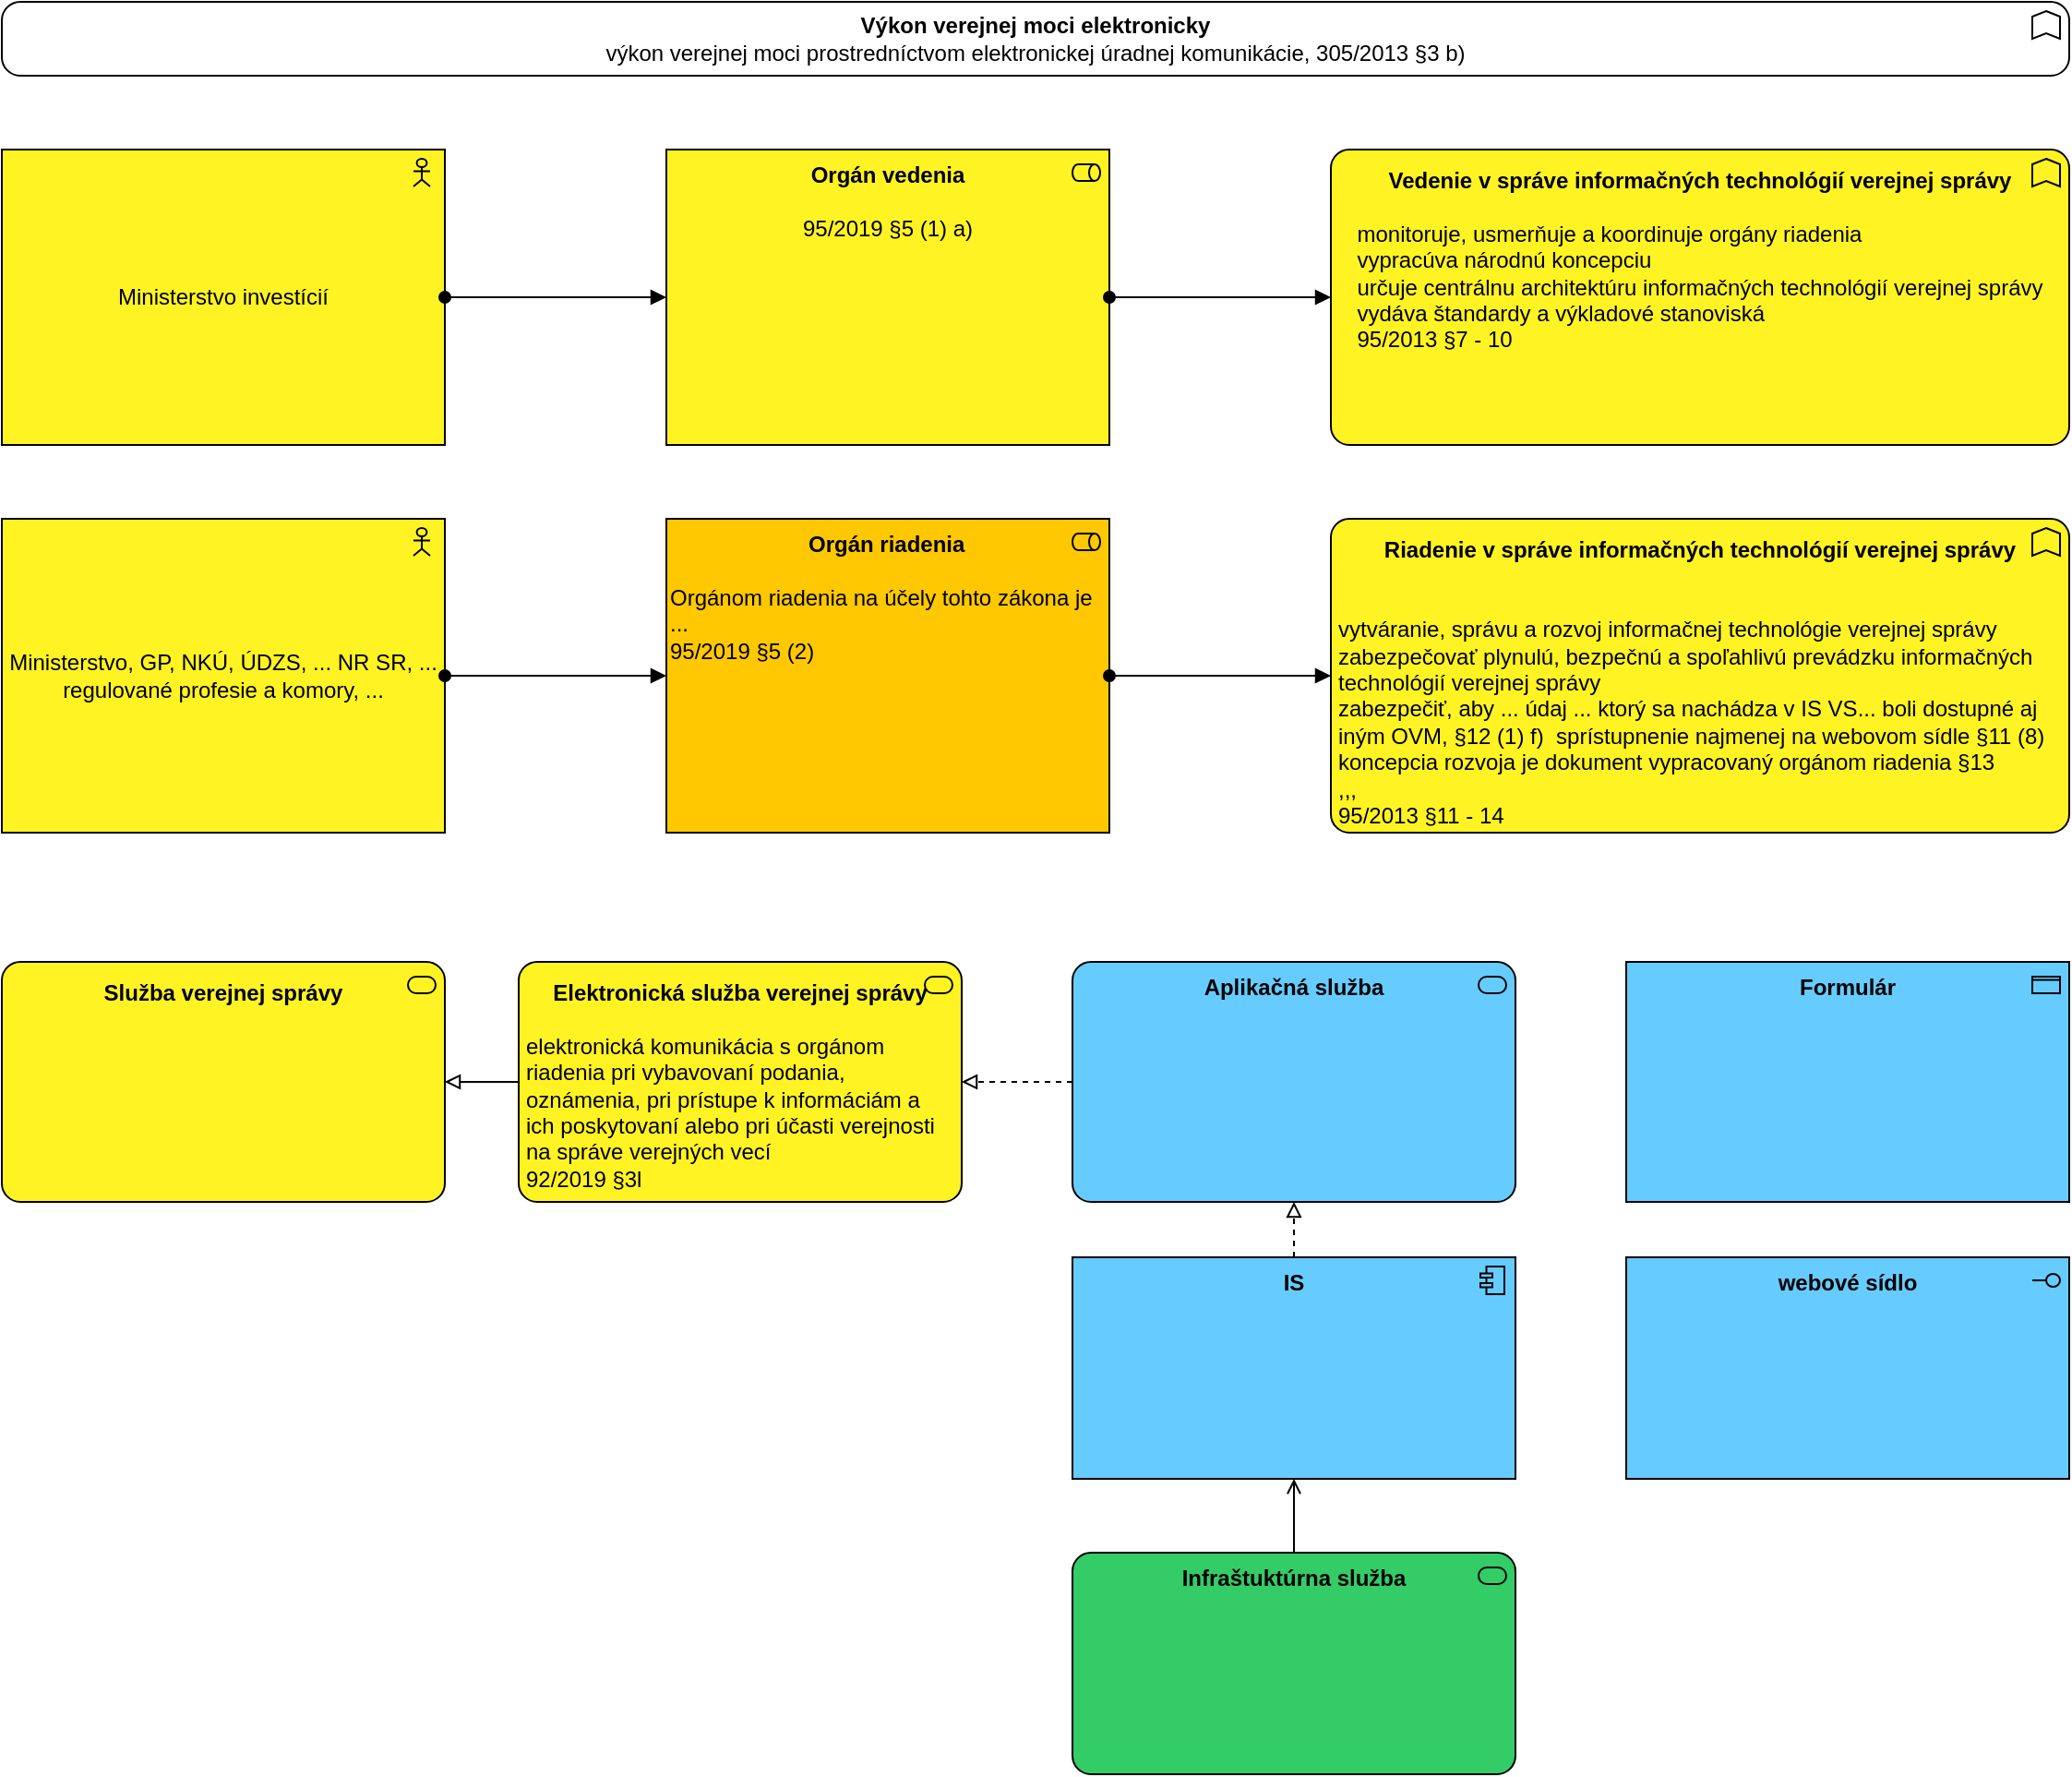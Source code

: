 <mxfile version="26.2.2">
  <diagram id="C5RBs43oDa-KdzZeNtuy" name="Page-1">
    <mxGraphModel dx="3907" dy="834" grid="1" gridSize="10" guides="1" tooltips="1" connect="1" arrows="0" fold="1" page="0" pageScale="1" pageWidth="827" pageHeight="1169" math="0" shadow="0" adaptiveColors="auto">
      <root>
        <mxCell id="WIyWlLk6GJQsqaUBKTNV-0" />
        <mxCell id="WIyWlLk6GJQsqaUBKTNV-1" parent="WIyWlLk6GJQsqaUBKTNV-0" />
        <mxCell id="HlwJ4vFnk3lEtQnq5Rxz-26" value="&lt;span style=&quot;text-align: justify;&quot;&gt;Ministerstvo investícií&lt;/span&gt;" style="html=1;outlineConnect=0;whiteSpace=wrap;fillColor=#FFF323;shape=mxgraph.archimate3.application;appType=actor;archiType=square;strokeColor=#000000;" parent="WIyWlLk6GJQsqaUBKTNV-1" vertex="1">
          <mxGeometry x="-1400" y="800" width="240" height="160" as="geometry" />
        </mxCell>
        <mxCell id="HlwJ4vFnk3lEtQnq5Rxz-27" value="&lt;b&gt;Orgán vedenia&lt;/b&gt;&lt;div&gt;&lt;br&gt;&lt;div&gt;95/2019 §5 (1) a)&lt;/div&gt;&lt;/div&gt;" style="html=1;outlineConnect=0;whiteSpace=wrap;fillColor=#FFF323;shape=mxgraph.archimate3.application;appType=role;archiType=square;strokeColor=#000000;align=center;verticalAlign=top;fontFamily=Helvetica;fontSize=12;" parent="WIyWlLk6GJQsqaUBKTNV-1" vertex="1">
          <mxGeometry x="-1040" y="800" width="240" height="160" as="geometry" />
        </mxCell>
        <mxCell id="HlwJ4vFnk3lEtQnq5Rxz-29" value="" style="endArrow=block;html=1;endFill=1;startArrow=oval;startFill=1;edgeStyle=elbowEdgeStyle;elbow=vertical;rounded=0;" parent="WIyWlLk6GJQsqaUBKTNV-1" source="HlwJ4vFnk3lEtQnq5Rxz-26" target="HlwJ4vFnk3lEtQnq5Rxz-27" edge="1">
          <mxGeometry width="160" relative="1" as="geometry">
            <mxPoint x="-1210" y="700" as="sourcePoint" />
            <mxPoint x="-1050" y="700" as="targetPoint" />
          </mxGeometry>
        </mxCell>
        <mxCell id="HlwJ4vFnk3lEtQnq5Rxz-30" value="&lt;b&gt;Vedenie v správe informačných technológií verejnej správy&lt;/b&gt;&lt;div style=&quot;text-align: left;&quot;&gt;&lt;br&gt;&lt;/div&gt;&lt;div style=&quot;text-align: left;&quot;&gt;monitoruje,&amp;nbsp;&lt;span style=&quot;background-color: transparent; color: light-dark(rgb(0, 0, 0), rgb(255, 255, 255));&quot;&gt;usmerňuje a koordinuje orgány riadenia&lt;/span&gt;&lt;/div&gt;&lt;div style=&quot;text-align: left;&quot;&gt;vypracúva národnú koncepciu&lt;/div&gt;&lt;div style=&quot;text-align: left;&quot;&gt;&lt;span style=&quot;background-color: transparent; color: light-dark(rgb(0, 0, 0), rgb(255, 255, 255));&quot;&gt;určuje centrálnu architektúru informačných technológií verejnej správy&lt;/span&gt;&lt;/div&gt;&lt;div style=&quot;text-align: left;&quot;&gt;vydáva štandardy a výkladové stanoviská&lt;/div&gt;&lt;div style=&quot;text-align: left;&quot;&gt;&lt;span style=&quot;background-color: transparent; color: light-dark(rgb(0, 0, 0), rgb(255, 255, 255));&quot;&gt;95/2013 §7 - 10&lt;/span&gt;&lt;/div&gt;&lt;div style=&quot;text-align: left;&quot;&gt;&lt;br&gt;&lt;/div&gt;" style="html=1;outlineConnect=0;whiteSpace=wrap;fillColor=#FFF323;shape=mxgraph.archimate3.application;appType=func;archiType=rounded;strokeColor=#000000;verticalAlign=top;spacing=5;" parent="WIyWlLk6GJQsqaUBKTNV-1" vertex="1">
          <mxGeometry x="-680" y="800" width="400" height="160" as="geometry" />
        </mxCell>
        <mxCell id="HlwJ4vFnk3lEtQnq5Rxz-31" value="" style="endArrow=block;html=1;endFill=1;startArrow=oval;startFill=1;edgeStyle=elbowEdgeStyle;elbow=vertical;rounded=0;" parent="WIyWlLk6GJQsqaUBKTNV-1" source="HlwJ4vFnk3lEtQnq5Rxz-27" target="HlwJ4vFnk3lEtQnq5Rxz-30" edge="1">
          <mxGeometry width="160" relative="1" as="geometry">
            <mxPoint x="-720" y="800" as="sourcePoint" />
            <mxPoint x="-560" y="800" as="targetPoint" />
          </mxGeometry>
        </mxCell>
        <mxCell id="HlwJ4vFnk3lEtQnq5Rxz-32" value="&lt;div style=&quot;text-align: center;&quot;&gt;&lt;b style=&quot;background-color: transparent; color: light-dark(rgb(0, 0, 0), rgb(255, 255, 255));&quot;&gt;Orgán riadenia&amp;nbsp;&lt;/b&gt;&lt;/div&gt;&lt;div style=&quot;text-align: center;&quot;&gt;&lt;span style=&quot;background-color: transparent; color: light-dark(rgb(0, 0, 0), rgb(255, 255, 255));&quot;&gt;&lt;br&gt;&lt;/span&gt;&lt;/div&gt;&lt;div style=&quot;&quot;&gt;&lt;span style=&quot;background-color: transparent;&quot;&gt;Orgánom riadenia na účely tohto zákona je ...&lt;/span&gt;&lt;/div&gt;&lt;div style=&quot;&quot;&gt;&lt;span style=&quot;background-color: transparent; color: light-dark(rgb(0, 0, 0), rgb(255, 255, 255));&quot;&gt;95/2019 §5 (2)&lt;/span&gt;&lt;/div&gt;" style="html=1;outlineConnect=0;whiteSpace=wrap;fillColor=#FFC800;shape=mxgraph.archimate3.application;appType=role;archiType=square;strokeColor=#000000;align=left;verticalAlign=top;fontFamily=Helvetica;fontSize=12;" parent="WIyWlLk6GJQsqaUBKTNV-1" vertex="1">
          <mxGeometry x="-1040" y="1000" width="240" height="170" as="geometry" />
        </mxCell>
        <mxCell id="HlwJ4vFnk3lEtQnq5Rxz-33" value="&lt;span style=&quot;text-align: justify;&quot;&gt;Ministerstvo, GP, NKÚ, ÚDZS, ... NR SR, ... regulované profesie a komory, ...&lt;/span&gt;" style="html=1;outlineConnect=0;whiteSpace=wrap;fillColor=#FFF323;shape=mxgraph.archimate3.application;appType=actor;archiType=square;strokeColor=#000000;" parent="WIyWlLk6GJQsqaUBKTNV-1" vertex="1">
          <mxGeometry x="-1400" y="1000" width="240" height="170" as="geometry" />
        </mxCell>
        <mxCell id="HlwJ4vFnk3lEtQnq5Rxz-34" value="" style="endArrow=block;html=1;endFill=1;startArrow=oval;startFill=1;edgeStyle=elbowEdgeStyle;elbow=vertical;rounded=0;" parent="WIyWlLk6GJQsqaUBKTNV-1" source="HlwJ4vFnk3lEtQnq5Rxz-33" target="HlwJ4vFnk3lEtQnq5Rxz-32" edge="1">
          <mxGeometry width="160" relative="1" as="geometry">
            <mxPoint x="-2710" y="510" as="sourcePoint" />
            <mxPoint x="-2550" y="510" as="targetPoint" />
          </mxGeometry>
        </mxCell>
        <mxCell id="HlwJ4vFnk3lEtQnq5Rxz-35" value="&lt;b&gt;Riadenie v správe informačných technológií verejnej správy&lt;/b&gt;&lt;div style=&quot;text-align: left;&quot;&gt;&lt;br&gt;&lt;/div&gt;&lt;div style=&quot;text-align: left;&quot;&gt;&lt;br&gt;&lt;/div&gt;&lt;div style=&quot;text-align: left;&quot;&gt;vytváranie, správu a rozvoj informačnej technológie verejnej správy&amp;nbsp;&lt;/div&gt;&lt;div style=&quot;text-align: left;&quot;&gt;zabezpečovať plynulú, bezpečnú a spoľahlivú prevádzku informačných technológií verejnej správy&lt;/div&gt;&lt;div style=&quot;text-align: left;&quot;&gt;&lt;span style=&quot;background-color: transparent; color: light-dark(rgb(0, 0, 0), rgb(255, 255, 255));&quot;&gt;zabezpečiť, aby ... údaj ... ktorý sa nachádza v IS VS... boli dostupné aj iným OVM&lt;/span&gt;&lt;span style=&quot;background-color: transparent; color: light-dark(rgb(0, 0, 0), rgb(255, 255, 255));&quot;&gt;,&amp;nbsp;&lt;/span&gt;&lt;span style=&quot;background-color: transparent; color: light-dark(rgb(0, 0, 0), rgb(255, 255, 255));&quot;&gt;§12 (1) f)&amp;nbsp;&amp;nbsp;&lt;/span&gt;&lt;span style=&quot;background-color: transparent; color: light-dark(rgb(0, 0, 0), rgb(255, 255, 255));&quot;&gt;sprístupnenie najmenej na webovom sídle §11 (8)&lt;/span&gt;&lt;/div&gt;&lt;div style=&quot;text-align: left;&quot;&gt;&lt;span style=&quot;background-color: transparent;&quot;&gt;koncepcia rozvoja je dokument vypracovaný orgánom riadenia §13&lt;/span&gt;&lt;/div&gt;&lt;div style=&quot;text-align: left;&quot;&gt;&lt;span style=&quot;background-color: transparent;&quot;&gt;,,,&lt;/span&gt;&lt;/div&gt;&lt;div style=&quot;text-align: left;&quot;&gt;&lt;span style=&quot;background-color: transparent; color: light-dark(rgb(0, 0, 0), rgb(255, 255, 255));&quot;&gt;95/2013 §11 - 14&lt;/span&gt;&lt;/div&gt;&lt;div style=&quot;text-align: left;&quot;&gt;&lt;br&gt;&lt;/div&gt;" style="html=1;outlineConnect=0;whiteSpace=wrap;fillColor=#FFF323;shape=mxgraph.archimate3.application;appType=func;archiType=rounded;strokeColor=#000000;verticalAlign=top;spacing=5;" parent="WIyWlLk6GJQsqaUBKTNV-1" vertex="1">
          <mxGeometry x="-680" y="1000" width="400" height="170" as="geometry" />
        </mxCell>
        <mxCell id="HlwJ4vFnk3lEtQnq5Rxz-36" value="" style="endArrow=block;html=1;endFill=1;startArrow=oval;startFill=1;edgeStyle=elbowEdgeStyle;elbow=vertical;rounded=0;" parent="WIyWlLk6GJQsqaUBKTNV-1" source="HlwJ4vFnk3lEtQnq5Rxz-32" target="HlwJ4vFnk3lEtQnq5Rxz-35" edge="1">
          <mxGeometry width="160" relative="1" as="geometry">
            <mxPoint x="-790" y="870" as="sourcePoint" />
            <mxPoint x="-670" y="870" as="targetPoint" />
          </mxGeometry>
        </mxCell>
        <mxCell id="HlwJ4vFnk3lEtQnq5Rxz-37" value="Formulár" style="html=1;outlineConnect=0;whiteSpace=wrap;fillColor=#66CCFF;shape=mxgraph.archimate3.application;appType=passive;archiType=square;strokeColor=#000000;verticalAlign=top;fontStyle=1" parent="WIyWlLk6GJQsqaUBKTNV-1" vertex="1">
          <mxGeometry x="-520" y="1240" width="240" height="130" as="geometry" />
        </mxCell>
        <mxCell id="HlwJ4vFnk3lEtQnq5Rxz-38" value="Aplikačná služba&lt;div&gt;&lt;br&gt;&lt;/div&gt;&lt;div&gt;&lt;br&gt;&lt;/div&gt;" style="html=1;outlineConnect=0;whiteSpace=wrap;fillColor=#66CCFF;shape=mxgraph.archimate3.application;appType=serv;archiType=rounded;strokeColor=#000000;fontStyle=1;container=0;verticalAlign=top;" parent="WIyWlLk6GJQsqaUBKTNV-1" vertex="1">
          <mxGeometry x="-820" y="1240" width="240" height="130" as="geometry" />
        </mxCell>
        <mxCell id="HlwJ4vFnk3lEtQnq5Rxz-39" value="IS" style="html=1;outlineConnect=0;whiteSpace=wrap;fillColor=#66CCFF;shape=mxgraph.archimate3.application;appType=comp;archiType=square;strokeColor=#000000;verticalAlign=top;fontStyle=1" parent="WIyWlLk6GJQsqaUBKTNV-1" vertex="1">
          <mxGeometry x="-820" y="1400" width="240" height="120" as="geometry" />
        </mxCell>
        <mxCell id="HlwJ4vFnk3lEtQnq5Rxz-40" value="Infraštuktúrna služba" style="html=1;outlineConnect=0;whiteSpace=wrap;fillColor=#33CC66;shape=mxgraph.archimate3.application;appType=serv;archiType=rounded;strokeColor=#000000;verticalAlign=top;fontStyle=1" parent="WIyWlLk6GJQsqaUBKTNV-1" vertex="1">
          <mxGeometry x="-820" y="1560" width="240" height="120" as="geometry" />
        </mxCell>
        <mxCell id="HlwJ4vFnk3lEtQnq5Rxz-41" value="" style="edgeStyle=elbowEdgeStyle;html=1;endArrow=block;elbow=vertical;endFill=0;dashed=1;rounded=0;" parent="WIyWlLk6GJQsqaUBKTNV-1" source="HlwJ4vFnk3lEtQnq5Rxz-39" target="HlwJ4vFnk3lEtQnq5Rxz-38" edge="1">
          <mxGeometry width="160" relative="1" as="geometry">
            <mxPoint x="-940" y="1690" as="sourcePoint" />
            <mxPoint x="-780" y="1690" as="targetPoint" />
          </mxGeometry>
        </mxCell>
        <mxCell id="HlwJ4vFnk3lEtQnq5Rxz-42" value="" style="edgeStyle=elbowEdgeStyle;html=1;endArrow=open;elbow=vertical;endFill=1;rounded=0;" parent="WIyWlLk6GJQsqaUBKTNV-1" source="HlwJ4vFnk3lEtQnq5Rxz-40" target="HlwJ4vFnk3lEtQnq5Rxz-39" edge="1">
          <mxGeometry width="160" relative="1" as="geometry">
            <mxPoint x="-650" y="1560" as="sourcePoint" />
            <mxPoint x="-490" y="1560" as="targetPoint" />
          </mxGeometry>
        </mxCell>
        <mxCell id="HlwJ4vFnk3lEtQnq5Rxz-43" value="&lt;div&gt;&lt;b&gt;Služba verejnej správy&lt;/b&gt;&lt;/div&gt;&lt;div&gt;&lt;b&gt;&lt;br&gt;&lt;/b&gt;&lt;/div&gt;&lt;div style=&quot;text-align: left;&quot;&gt;&lt;br&gt;&lt;/div&gt;" style="html=1;outlineConnect=0;whiteSpace=wrap;fillColor=#FFF323;shape=mxgraph.archimate3.application;appType=serv;archiType=rounded;strokeColor=#000000;fontStyle=0;container=0;verticalAlign=top;spacing=5;strokeWidth=1;" parent="WIyWlLk6GJQsqaUBKTNV-1" vertex="1">
          <mxGeometry x="-1400" y="1240" width="240" height="130" as="geometry" />
        </mxCell>
        <mxCell id="HlwJ4vFnk3lEtQnq5Rxz-45" value="webové sídlo" style="html=1;outlineConnect=0;whiteSpace=wrap;fillColor=#66CCFF;shape=mxgraph.archimate3.application;appType=interface;archiType=square;strokeColor=#000000;verticalAlign=top;fontStyle=1" parent="WIyWlLk6GJQsqaUBKTNV-1" vertex="1">
          <mxGeometry x="-520" y="1400" width="240" height="120" as="geometry" />
        </mxCell>
        <mxCell id="HlwJ4vFnk3lEtQnq5Rxz-46" value="" style="edgeStyle=elbowEdgeStyle;html=1;endArrow=block;elbow=vertical;endFill=0;dashed=1;rounded=0;" parent="WIyWlLk6GJQsqaUBKTNV-1" source="HlwJ4vFnk3lEtQnq5Rxz-38" target="HlwJ4vFnk3lEtQnq5Rxz-47" edge="1">
          <mxGeometry width="160" relative="1" as="geometry">
            <mxPoint x="-1260" y="1540" as="sourcePoint" />
            <mxPoint x="-1100" y="1540" as="targetPoint" />
          </mxGeometry>
        </mxCell>
        <mxCell id="HlwJ4vFnk3lEtQnq5Rxz-47" value="&lt;div&gt;&lt;b&gt;Elektronická služba verejnej správy&lt;/b&gt;&lt;/div&gt;&lt;div&gt;&lt;b&gt;&lt;br&gt;&lt;/b&gt;&lt;/div&gt;&lt;div style=&quot;text-align: left;&quot;&gt;elektronická komunikácia s orgánom riadenia pri vybavovaní podania, oznámenia, pri prístupe k informáciám a ich poskytovaní alebo pri účasti verejnosti na správe verejných vecí&lt;/div&gt;&lt;div style=&quot;text-align: left;&quot;&gt;92/2019 §3l&lt;/div&gt;" style="html=1;outlineConnect=0;whiteSpace=wrap;fillColor=#FFF323;shape=mxgraph.archimate3.application;appType=serv;archiType=rounded;strokeColor=#000000;fontStyle=0;container=0;verticalAlign=top;spacing=5;strokeWidth=1;" parent="WIyWlLk6GJQsqaUBKTNV-1" vertex="1">
          <mxGeometry x="-1120" y="1240" width="240" height="130" as="geometry" />
        </mxCell>
        <mxCell id="HlwJ4vFnk3lEtQnq5Rxz-48" value="" style="endArrow=block;html=1;endFill=0;edgeStyle=elbowEdgeStyle;elbow=vertical;rounded=0;" parent="WIyWlLk6GJQsqaUBKTNV-1" source="HlwJ4vFnk3lEtQnq5Rxz-47" target="HlwJ4vFnk3lEtQnq5Rxz-43" edge="1">
          <mxGeometry width="160" relative="1" as="geometry">
            <mxPoint x="-1580" y="1370" as="sourcePoint" />
            <mxPoint x="-1420" y="1370" as="targetPoint" />
          </mxGeometry>
        </mxCell>
        <mxCell id="HlwJ4vFnk3lEtQnq5Rxz-49" value="&lt;b&gt;Výkon verejnej moci elektronicky&lt;/b&gt;&lt;div style=&quot;text-align: left;&quot;&gt;výkon verejnej moci prostredníctvom elektronickej úradnej komunikácie,&amp;nbsp;&lt;span style=&quot;background-color: transparent; color: light-dark(rgb(0, 0, 0), rgb(255, 255, 255));&quot;&gt;305/2013 §3 b)&lt;/span&gt;&lt;/div&gt;" style="html=1;outlineConnect=0;whiteSpace=wrap;fillColor=#FFFFFF;shape=mxgraph.archimate3.application;appType=func;archiType=rounded;strokeColor=#000000;verticalAlign=middle;spacing=5;" parent="WIyWlLk6GJQsqaUBKTNV-1" vertex="1">
          <mxGeometry x="-1400" y="720" width="1120" height="40" as="geometry" />
        </mxCell>
      </root>
    </mxGraphModel>
  </diagram>
</mxfile>
